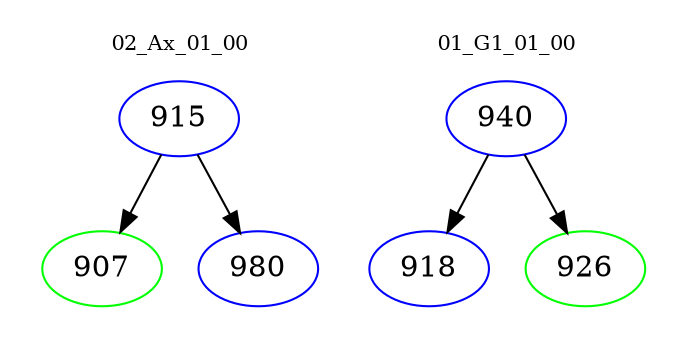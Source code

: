 digraph{
subgraph cluster_0 {
color = white
label = "02_Ax_01_00";
fontsize=10;
T0_915 [label="915", color="blue"]
T0_915 -> T0_907 [color="black"]
T0_907 [label="907", color="green"]
T0_915 -> T0_980 [color="black"]
T0_980 [label="980", color="blue"]
}
subgraph cluster_1 {
color = white
label = "01_G1_01_00";
fontsize=10;
T1_940 [label="940", color="blue"]
T1_940 -> T1_918 [color="black"]
T1_918 [label="918", color="blue"]
T1_940 -> T1_926 [color="black"]
T1_926 [label="926", color="green"]
}
}
